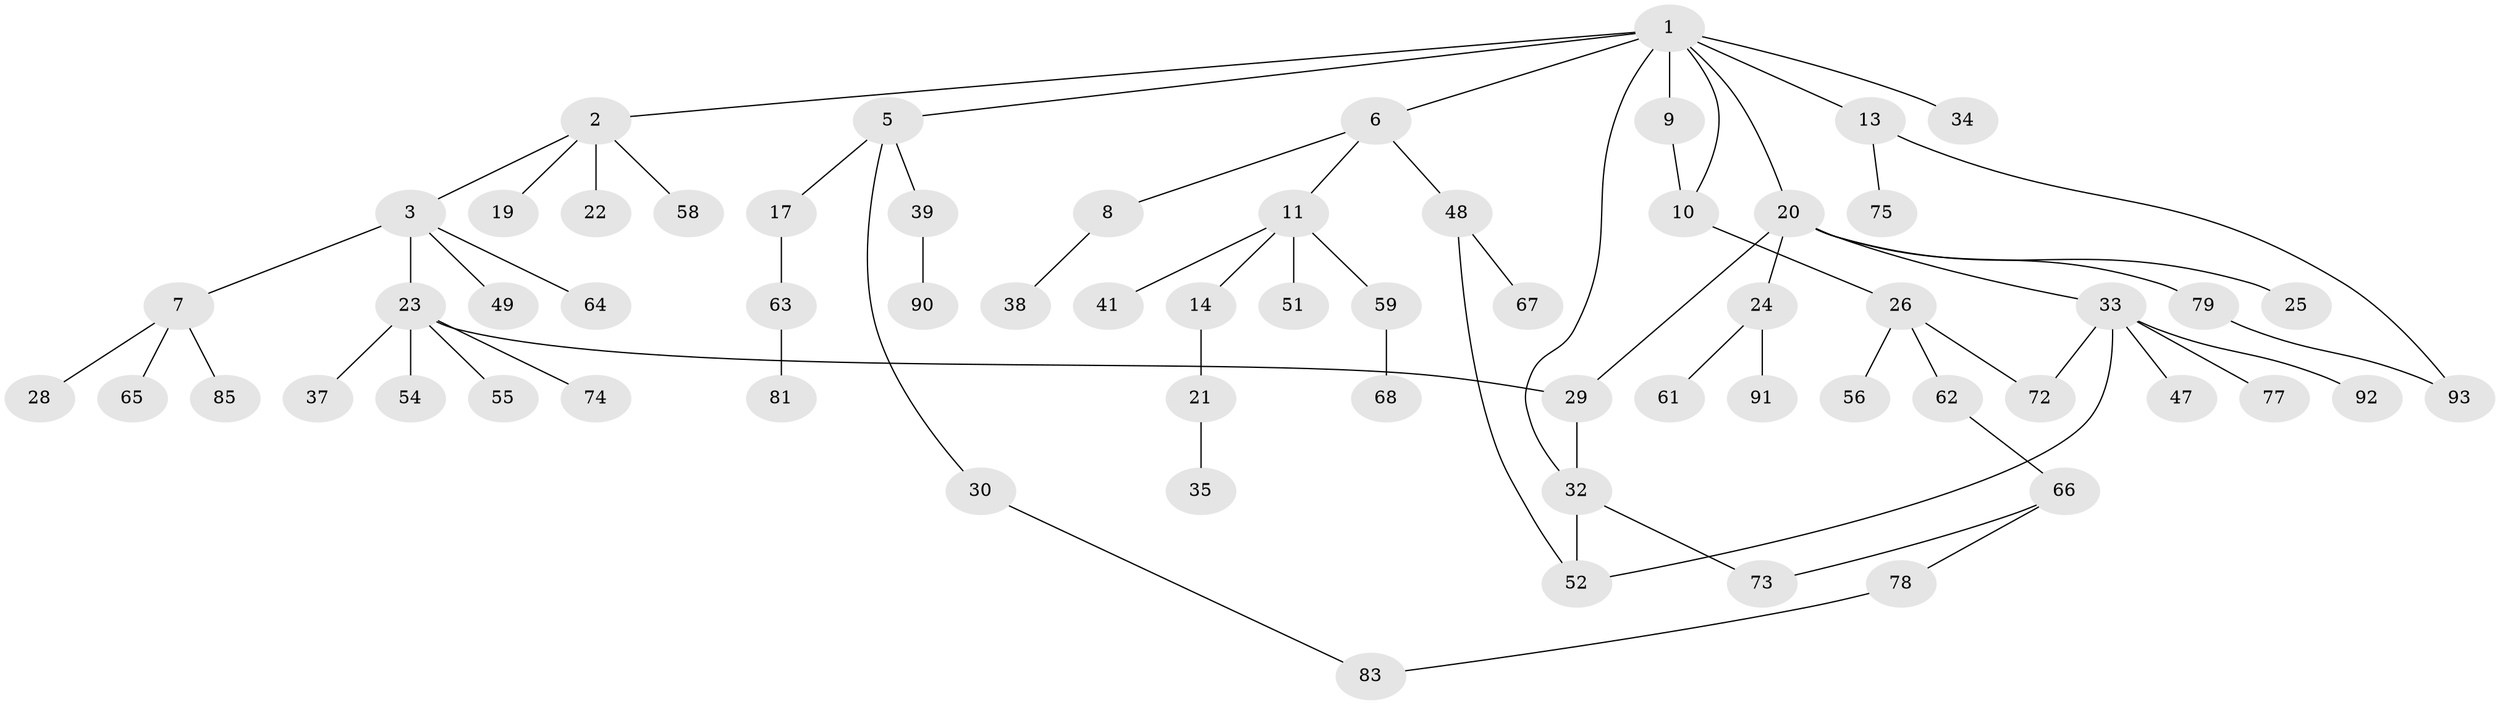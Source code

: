 // Generated by graph-tools (version 1.1) at 2025/51/02/27/25 19:51:37]
// undirected, 64 vertices, 72 edges
graph export_dot {
graph [start="1"]
  node [color=gray90,style=filled];
  1 [super="+16"];
  2;
  3 [super="+4"];
  5 [super="+71"];
  6;
  7 [super="+36"];
  8 [super="+12"];
  9 [super="+60"];
  10 [super="+15"];
  11 [super="+18"];
  13 [super="+57"];
  14 [super="+86"];
  17 [super="+42"];
  19 [super="+89"];
  20 [super="+31"];
  21;
  22 [super="+82"];
  23 [super="+27"];
  24 [super="+44"];
  25;
  26 [super="+40"];
  28;
  29;
  30;
  32 [super="+50"];
  33 [super="+76"];
  34 [super="+45"];
  35 [super="+43"];
  37;
  38;
  39 [super="+46"];
  41;
  47 [super="+95"];
  48 [super="+53"];
  49 [super="+87"];
  51;
  52 [super="+84"];
  54;
  55;
  56 [super="+70"];
  58;
  59 [super="+94"];
  61;
  62;
  63;
  64;
  65;
  66 [super="+69"];
  67;
  68 [super="+80"];
  72;
  73;
  74;
  75;
  77;
  78;
  79;
  81;
  83 [super="+88"];
  85;
  90;
  91;
  92;
  93 [super="+96"];
  1 -- 2;
  1 -- 5;
  1 -- 6;
  1 -- 9;
  1 -- 13;
  1 -- 20;
  1 -- 34;
  1 -- 10;
  1 -- 32;
  2 -- 3;
  2 -- 19;
  2 -- 22;
  2 -- 58;
  3 -- 49;
  3 -- 64;
  3 -- 7;
  3 -- 23;
  5 -- 17;
  5 -- 30;
  5 -- 39;
  6 -- 8;
  6 -- 11;
  6 -- 48;
  7 -- 28;
  7 -- 65;
  7 -- 85;
  8 -- 38;
  9 -- 10 [weight=2];
  10 -- 26;
  11 -- 14;
  11 -- 41;
  11 -- 51;
  11 -- 59;
  13 -- 75;
  13 -- 93;
  14 -- 21;
  17 -- 63;
  20 -- 24;
  20 -- 25;
  20 -- 33;
  20 -- 29;
  20 -- 79;
  21 -- 35;
  23 -- 55;
  23 -- 74;
  23 -- 29;
  23 -- 37;
  23 -- 54;
  24 -- 61;
  24 -- 91;
  26 -- 56;
  26 -- 72;
  26 -- 62;
  29 -- 32;
  30 -- 83;
  32 -- 52;
  32 -- 73;
  33 -- 47;
  33 -- 52;
  33 -- 92;
  33 -- 72;
  33 -- 77;
  39 -- 90;
  48 -- 67;
  48 -- 52;
  59 -- 68;
  62 -- 66;
  63 -- 81;
  66 -- 78;
  66 -- 73;
  78 -- 83;
  79 -- 93;
}
